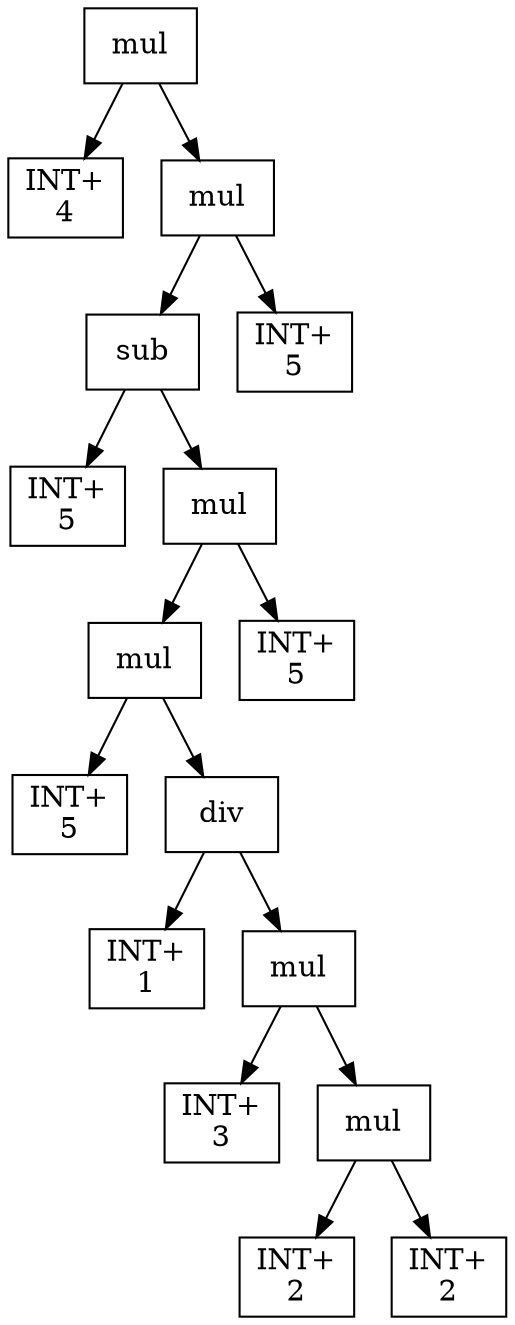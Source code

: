 digraph expr {
  node [shape=box];
  n1 [label="mul"];
  n2 [label="INT+\n4"];
  n3 [label="mul"];
  n4 [label="sub"];
  n5 [label="INT+\n5"];
  n6 [label="mul"];
  n7 [label="mul"];
  n8 [label="INT+\n5"];
  n9 [label="div"];
  n10 [label="INT+\n1"];
  n11 [label="mul"];
  n12 [label="INT+\n3"];
  n13 [label="mul"];
  n14 [label="INT+\n2"];
  n15 [label="INT+\n2"];
  n13 -> n14;
  n13 -> n15;
  n11 -> n12;
  n11 -> n13;
  n9 -> n10;
  n9 -> n11;
  n7 -> n8;
  n7 -> n9;
  n16 [label="INT+\n5"];
  n6 -> n7;
  n6 -> n16;
  n4 -> n5;
  n4 -> n6;
  n17 [label="INT+\n5"];
  n3 -> n4;
  n3 -> n17;
  n1 -> n2;
  n1 -> n3;
}